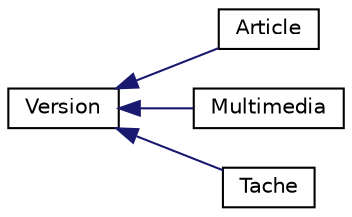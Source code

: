 digraph "Graphical Class Hierarchy"
{
  edge [fontname="Helvetica",fontsize="10",labelfontname="Helvetica",labelfontsize="10"];
  node [fontname="Helvetica",fontsize="10",shape=record];
  rankdir="LR";
  Node1 [label="Version",height=0.2,width=0.4,color="black", fillcolor="white", style="filled",URL="$classVersion.html"];
  Node1 -> Node2 [dir="back",color="midnightblue",fontsize="10",style="solid",fontname="Helvetica"];
  Node2 [label="Article",height=0.2,width=0.4,color="black", fillcolor="white", style="filled",URL="$classArticle.html"];
  Node1 -> Node3 [dir="back",color="midnightblue",fontsize="10",style="solid",fontname="Helvetica"];
  Node3 [label="Multimedia",height=0.2,width=0.4,color="black", fillcolor="white", style="filled",URL="$classMultimedia.html"];
  Node1 -> Node4 [dir="back",color="midnightblue",fontsize="10",style="solid",fontname="Helvetica"];
  Node4 [label="Tache",height=0.2,width=0.4,color="black", fillcolor="white", style="filled",URL="$classTache.html"];
}
